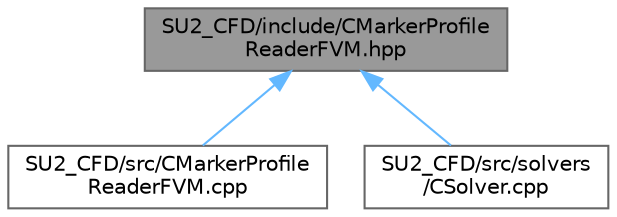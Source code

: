 digraph "SU2_CFD/include/CMarkerProfileReaderFVM.hpp"
{
 // LATEX_PDF_SIZE
  bgcolor="transparent";
  edge [fontname=Helvetica,fontsize=10,labelfontname=Helvetica,labelfontsize=10];
  node [fontname=Helvetica,fontsize=10,shape=box,height=0.2,width=0.4];
  Node1 [id="Node000001",label="SU2_CFD/include/CMarkerProfile\lReaderFVM.hpp",height=0.2,width=0.4,color="gray40", fillcolor="grey60", style="filled", fontcolor="black",tooltip="Header file for the class CMarkerProfileReaderFVM. The implementations are in the CMarkerProfileReade..."];
  Node1 -> Node2 [id="edge1_Node000001_Node000002",dir="back",color="steelblue1",style="solid",tooltip=" "];
  Node2 [id="Node000002",label="SU2_CFD/src/CMarkerProfile\lReaderFVM.cpp",height=0.2,width=0.4,color="grey40", fillcolor="white", style="filled",URL="$CMarkerProfileReaderFVM_8cpp.html",tooltip="Class that handles the reading of marker profile files."];
  Node1 -> Node3 [id="edge2_Node000001_Node000003",dir="back",color="steelblue1",style="solid",tooltip=" "];
  Node3 [id="Node000003",label="SU2_CFD/src/solvers\l/CSolver.cpp",height=0.2,width=0.4,color="grey40", fillcolor="white", style="filled",URL="$CSolver_8cpp.html",tooltip="Main subroutines for CSolver class."];
}
